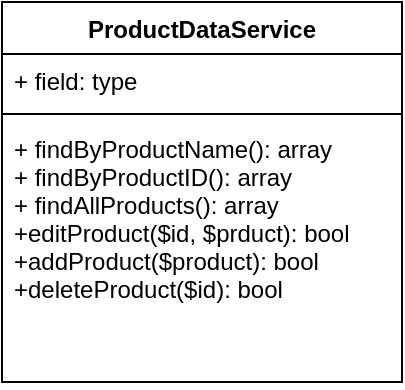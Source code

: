 <mxfile version="14.4.2" type="device"><diagram id="nDIp-aWBQPNAa_3UHjP9" name="Page-1"><mxGraphModel dx="1038" dy="548" grid="1" gridSize="10" guides="1" tooltips="1" connect="1" arrows="1" fold="1" page="1" pageScale="1" pageWidth="850" pageHeight="1100" math="0" shadow="0"><root><mxCell id="0"/><mxCell id="1" parent="0"/><mxCell id="YE7hIJ1iTRNzAirqm0VE-1" value="ProductDataService" style="swimlane;fontStyle=1;align=center;verticalAlign=top;childLayout=stackLayout;horizontal=1;startSize=26;horizontalStack=0;resizeParent=1;resizeParentMax=0;resizeLast=0;collapsible=1;marginBottom=0;" parent="1" vertex="1"><mxGeometry x="340" y="210" width="200" height="190" as="geometry"/></mxCell><mxCell id="YE7hIJ1iTRNzAirqm0VE-2" value="+ field: type" style="text;strokeColor=none;fillColor=none;align=left;verticalAlign=top;spacingLeft=4;spacingRight=4;overflow=hidden;rotatable=0;points=[[0,0.5],[1,0.5]];portConstraint=eastwest;" parent="YE7hIJ1iTRNzAirqm0VE-1" vertex="1"><mxGeometry y="26" width="200" height="26" as="geometry"/></mxCell><mxCell id="YE7hIJ1iTRNzAirqm0VE-3" value="" style="line;strokeWidth=1;fillColor=none;align=left;verticalAlign=middle;spacingTop=-1;spacingLeft=3;spacingRight=3;rotatable=0;labelPosition=right;points=[];portConstraint=eastwest;" parent="YE7hIJ1iTRNzAirqm0VE-1" vertex="1"><mxGeometry y="52" width="200" height="8" as="geometry"/></mxCell><mxCell id="YE7hIJ1iTRNzAirqm0VE-4" value="+ findByProductName(): array&#10;+ findByProductID(): array&#10;+ findAllProducts(): array&#10;+editProduct($id, $prduct): bool&#10;+addProduct($product): bool&#10;+deleteProduct($id): bool" style="text;strokeColor=none;fillColor=none;align=left;verticalAlign=top;spacingLeft=4;spacingRight=4;overflow=hidden;rotatable=0;points=[[0,0.5],[1,0.5]];portConstraint=eastwest;" parent="YE7hIJ1iTRNzAirqm0VE-1" vertex="1"><mxGeometry y="60" width="200" height="130" as="geometry"/></mxCell></root></mxGraphModel></diagram></mxfile>